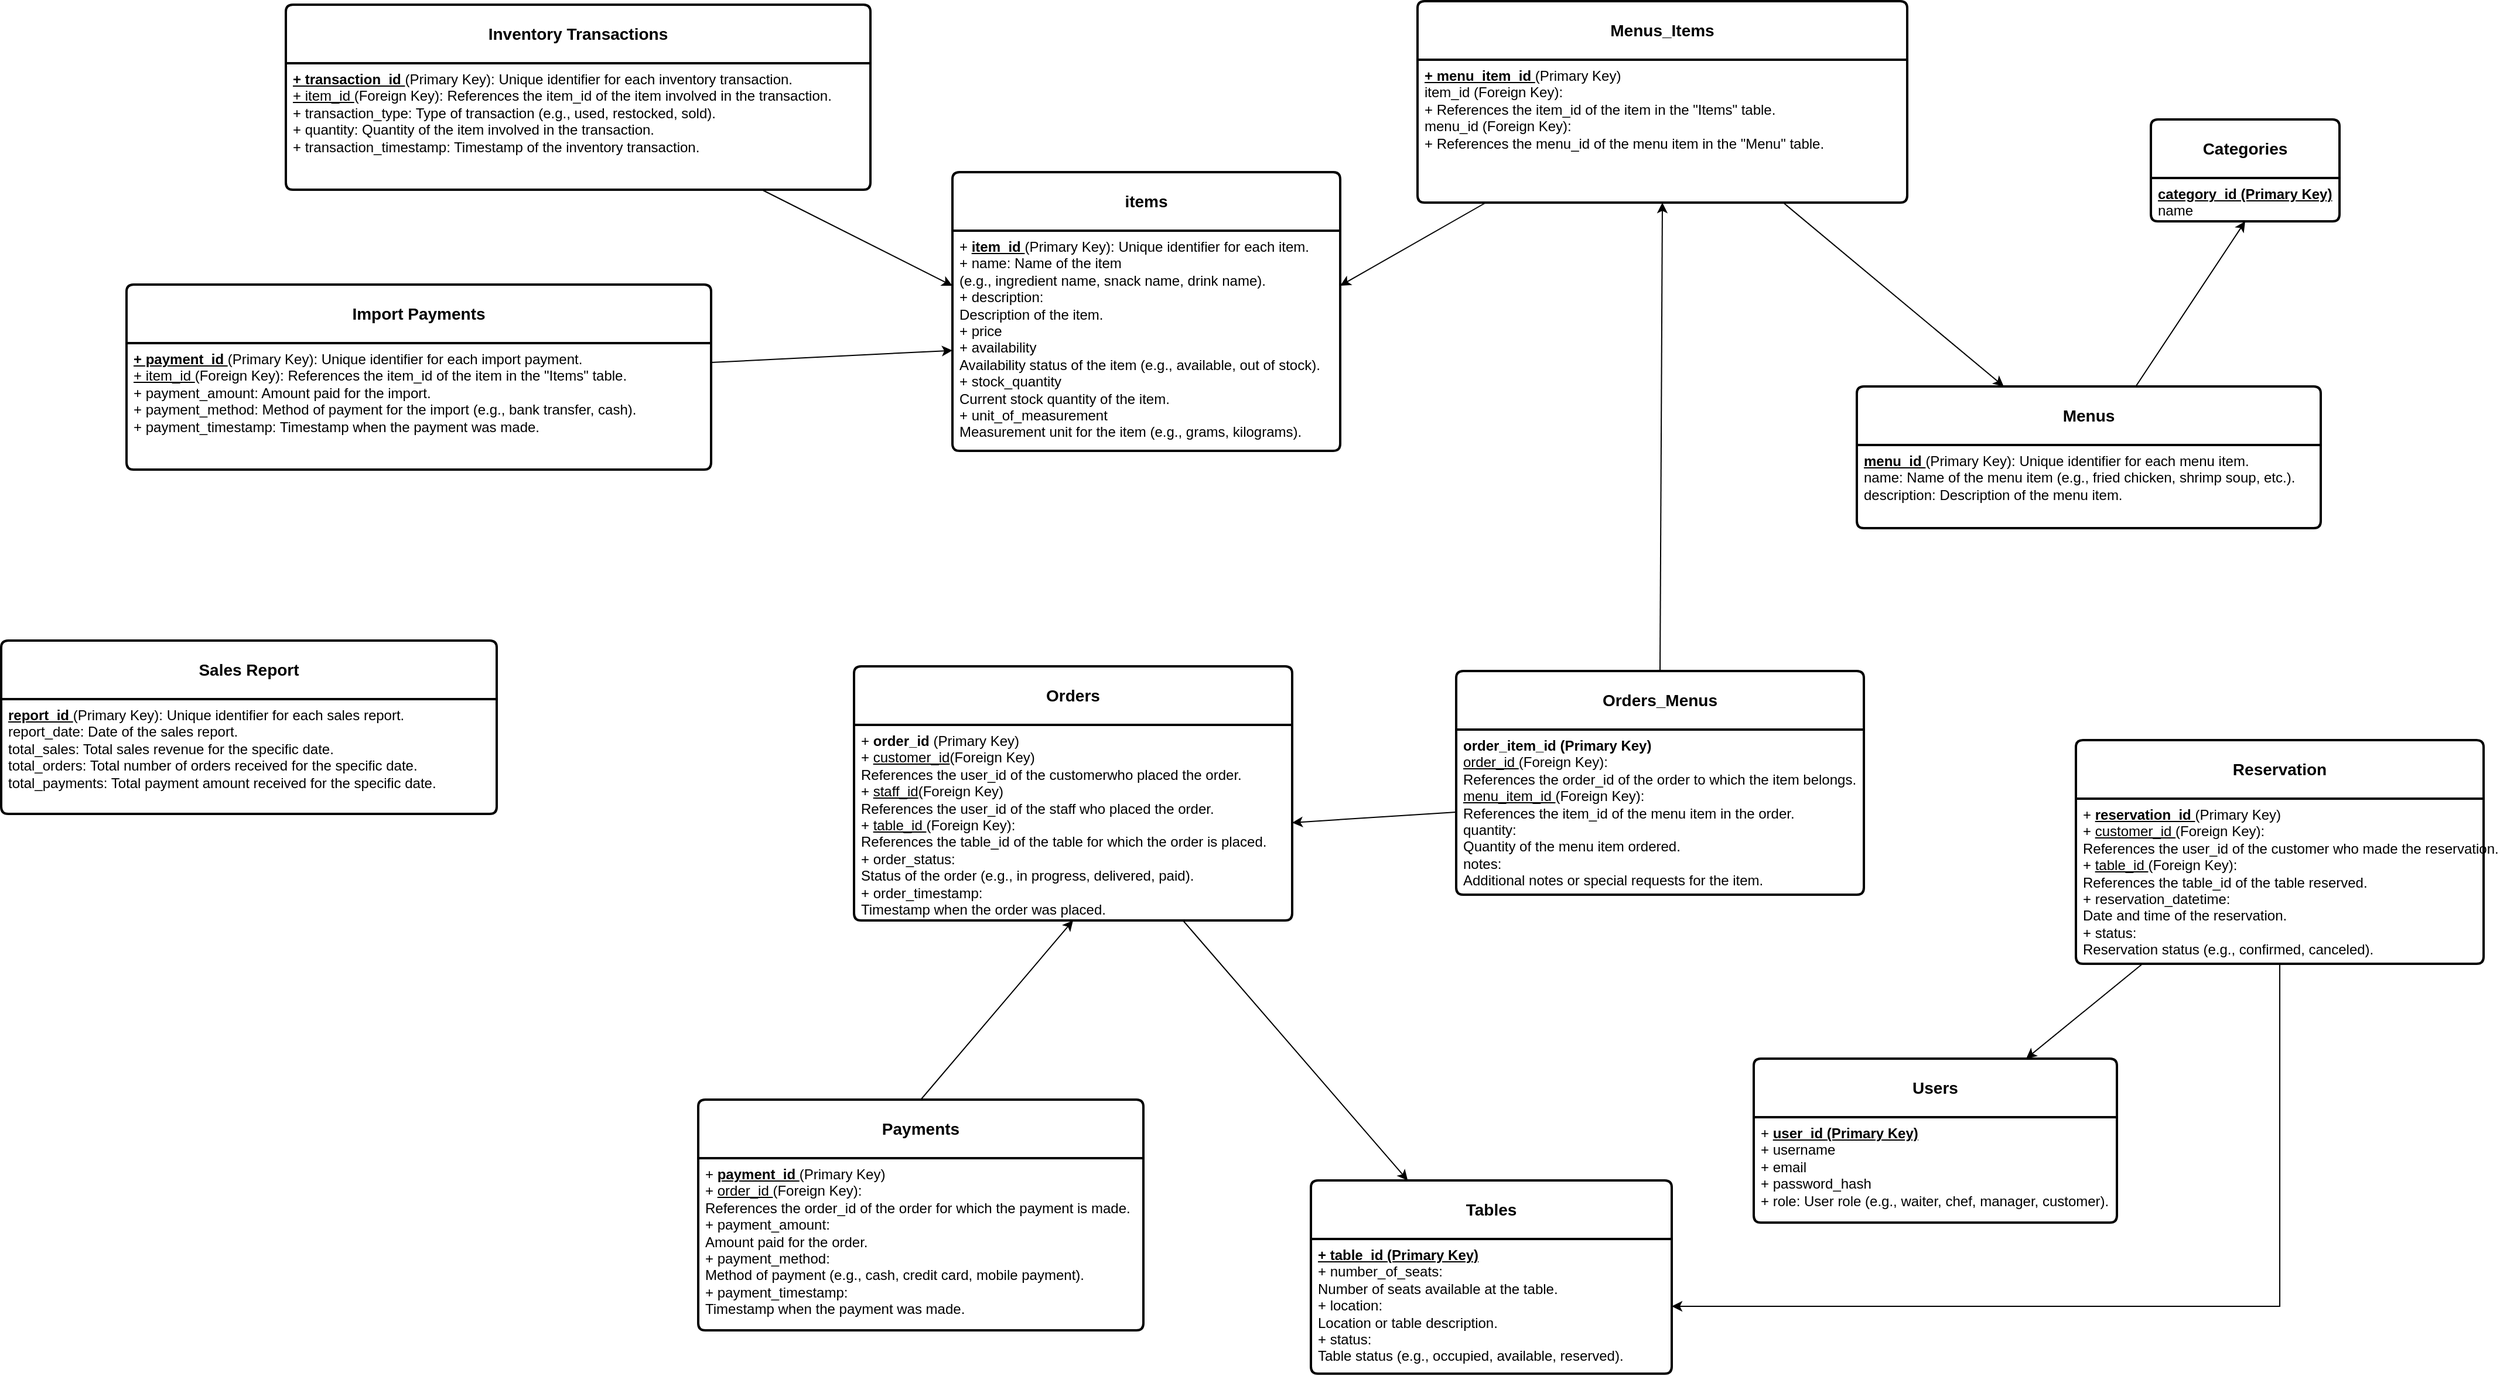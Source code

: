 <mxfile version="21.6.2" type="device">
  <diagram name="Trang-1" id="iFU0MZHla55vpfrF85uT">
    <mxGraphModel dx="3563" dy="2236" grid="0" gridSize="10" guides="1" tooltips="1" connect="1" arrows="1" fold="1" page="1" pageScale="1" pageWidth="827" pageHeight="1169" math="0" shadow="0">
      <root>
        <mxCell id="0" />
        <mxCell id="1" parent="0" />
        <mxCell id="gDpafScgUw4IIOWztnrJ-9" style="rounded=0;orthogonalLoop=1;jettySize=auto;html=1;entryX=0.5;entryY=1;entryDx=0;entryDy=0;exitX=0.5;exitY=0;exitDx=0;exitDy=0;" parent="1" source="tlnyBGycdhl3UOv0Z1U2-16" target="tlnyBGycdhl3UOv0Z1U2-31" edge="1">
          <mxGeometry relative="1" as="geometry">
            <mxPoint x="347.407" y="430" as="sourcePoint" />
            <mxPoint x="356.364" y="360" as="targetPoint" />
          </mxGeometry>
        </mxCell>
        <mxCell id="tlnyBGycdhl3UOv0Z1U2-11" style="rounded=0;orthogonalLoop=1;jettySize=auto;html=1;entryX=1;entryY=0.5;entryDx=0;entryDy=0;exitX=0;exitY=0.5;exitDx=0;exitDy=0;" edge="1" parent="1" source="tlnyBGycdhl3UOv0Z1U2-17" target="tlnyBGycdhl3UOv0Z1U2-13">
          <mxGeometry relative="1" as="geometry">
            <mxPoint x="313.806" y="470" as="sourcePoint" />
          </mxGeometry>
        </mxCell>
        <mxCell id="gDpafScgUw4IIOWztnrJ-11" style="rounded=0;orthogonalLoop=1;jettySize=auto;html=1;exitX=0.5;exitY=0;exitDx=0;exitDy=0;entryX=0.5;entryY=1;entryDx=0;entryDy=0;" parent="1" source="tlnyBGycdhl3UOv0Z1U2-18" target="tlnyBGycdhl3UOv0Z1U2-13" edge="1">
          <mxGeometry relative="1" as="geometry">
            <mxPoint x="493.607" y="542" as="sourcePoint" />
            <mxPoint x="373.393" y="470" as="targetPoint" />
          </mxGeometry>
        </mxCell>
        <mxCell id="tlnyBGycdhl3UOv0Z1U2-1" value="&lt;b&gt;Users&lt;/b&gt;" style="swimlane;childLayout=stackLayout;horizontal=1;startSize=50;horizontalStack=0;rounded=1;fontSize=14;fontStyle=0;strokeWidth=2;resizeParent=0;resizeLast=1;shadow=0;dashed=0;align=center;arcSize=4;whiteSpace=wrap;html=1;" vertex="1" parent="1">
          <mxGeometry x="342" y="609" width="310" height="140" as="geometry" />
        </mxCell>
        <mxCell id="tlnyBGycdhl3UOv0Z1U2-2" value="&lt;div style=&quot;border-color: var(--border-color);&quot;&gt;+ &lt;u&gt;&lt;b&gt;user_id (Primary Key)&lt;/b&gt;&lt;/u&gt;&lt;/div&gt;&lt;div style=&quot;border-color: var(--border-color);&quot;&gt;+ username&lt;/div&gt;&lt;div style=&quot;border-color: var(--border-color);&quot;&gt;+ email&lt;/div&gt;&lt;div style=&quot;border-color: var(--border-color);&quot;&gt;+ password_hash&lt;/div&gt;&lt;div style=&quot;border-color: var(--border-color);&quot;&gt;+ role: User role (e.g., waiter, chef, manager, customer).&lt;/div&gt;" style="align=left;strokeColor=none;fillColor=none;spacingLeft=4;fontSize=12;verticalAlign=top;resizable=0;rotatable=0;part=1;html=1;" vertex="1" parent="tlnyBGycdhl3UOv0Z1U2-1">
          <mxGeometry y="50" width="310" height="90" as="geometry" />
        </mxCell>
        <mxCell id="tlnyBGycdhl3UOv0Z1U2-10" style="rounded=0;orthogonalLoop=1;jettySize=auto;html=1;entryX=0.5;entryY=1;entryDx=0;entryDy=0;" edge="1" parent="1" source="tlnyBGycdhl3UOv0Z1U2-3" target="tlnyBGycdhl3UOv0Z1U2-9">
          <mxGeometry relative="1" as="geometry" />
        </mxCell>
        <mxCell id="tlnyBGycdhl3UOv0Z1U2-3" value="&lt;b&gt;Menus&lt;/b&gt;" style="swimlane;childLayout=stackLayout;horizontal=1;startSize=50;horizontalStack=0;rounded=1;fontSize=14;fontStyle=0;strokeWidth=2;resizeParent=0;resizeLast=1;shadow=0;dashed=0;align=center;arcSize=4;whiteSpace=wrap;html=1;" vertex="1" parent="1">
          <mxGeometry x="430" y="35" width="396" height="121" as="geometry" />
        </mxCell>
        <mxCell id="tlnyBGycdhl3UOv0Z1U2-4" value="&lt;div style=&quot;border-color: var(--border-color);&quot;&gt;&lt;div style=&quot;border-color: var(--border-color);&quot;&gt;&lt;div style=&quot;border-color: var(--border-color);&quot;&gt;&lt;u&gt;&lt;b&gt;menu_id &lt;/b&gt;&lt;/u&gt;(Primary Key): Unique identifier for each menu item.&lt;/div&gt;&lt;div style=&quot;border-color: var(--border-color);&quot;&gt;name: Name of the menu item (e.g., fried chicken, shrimp soup, etc.).&lt;/div&gt;&lt;div style=&quot;border-color: var(--border-color);&quot;&gt;description: Description of the menu item.&lt;/div&gt;&lt;/div&gt;&lt;/div&gt;" style="align=left;strokeColor=none;fillColor=none;spacingLeft=4;fontSize=12;verticalAlign=top;resizable=0;rotatable=0;part=1;html=1;" vertex="1" parent="tlnyBGycdhl3UOv0Z1U2-3">
          <mxGeometry y="50" width="396" height="71" as="geometry" />
        </mxCell>
        <mxCell id="tlnyBGycdhl3UOv0Z1U2-6" value="&lt;b&gt;Tables&lt;/b&gt;" style="swimlane;childLayout=stackLayout;horizontal=1;startSize=50;horizontalStack=0;rounded=1;fontSize=14;fontStyle=0;strokeWidth=2;resizeParent=0;resizeLast=1;shadow=0;dashed=0;align=center;arcSize=4;whiteSpace=wrap;html=1;" vertex="1" parent="1">
          <mxGeometry x="-36" y="713" width="308" height="165" as="geometry" />
        </mxCell>
        <mxCell id="tlnyBGycdhl3UOv0Z1U2-7" value="&lt;div style=&quot;border-color: var(--border-color);&quot;&gt;&lt;div style=&quot;border-color: var(--border-color);&quot;&gt;&lt;span style=&quot;background-color: initial;&quot;&gt;&lt;u&gt;&lt;b&gt;+ table_id (Primary Key)&lt;/b&gt;&lt;/u&gt;&lt;/span&gt;&lt;br&gt;&lt;/div&gt;&lt;div style=&quot;border-color: var(--border-color);&quot;&gt;+ number_of_seats:&amp;nbsp;&lt;/div&gt;&lt;div style=&quot;border-color: var(--border-color);&quot;&gt;Number of seats available at the table.&lt;/div&gt;&lt;div style=&quot;border-color: var(--border-color);&quot;&gt;+ location:&amp;nbsp;&lt;/div&gt;&lt;div style=&quot;border-color: var(--border-color);&quot;&gt;Location or table description.&lt;/div&gt;&lt;div style=&quot;border-color: var(--border-color);&quot;&gt;+ status:&amp;nbsp;&lt;/div&gt;&lt;div style=&quot;border-color: var(--border-color);&quot;&gt;Table status (e.g., occupied, available, reserved).&lt;/div&gt;&lt;/div&gt;" style="align=left;strokeColor=none;fillColor=none;spacingLeft=4;fontSize=12;verticalAlign=top;resizable=0;rotatable=0;part=1;html=1;" vertex="1" parent="tlnyBGycdhl3UOv0Z1U2-6">
          <mxGeometry y="50" width="308" height="115" as="geometry" />
        </mxCell>
        <mxCell id="tlnyBGycdhl3UOv0Z1U2-8" value="&lt;b&gt;Categories&lt;/b&gt;" style="swimlane;childLayout=stackLayout;horizontal=1;startSize=50;horizontalStack=0;rounded=1;fontSize=14;fontStyle=0;strokeWidth=2;resizeParent=0;resizeLast=1;shadow=0;dashed=0;align=center;arcSize=4;whiteSpace=wrap;html=1;" vertex="1" parent="1">
          <mxGeometry x="681" y="-193" width="161" height="87" as="geometry" />
        </mxCell>
        <mxCell id="tlnyBGycdhl3UOv0Z1U2-9" value="&lt;div style=&quot;border-color: var(--border-color);&quot;&gt;&lt;div style=&quot;border-color: var(--border-color);&quot;&gt;&lt;span style=&quot;background-color: initial;&quot;&gt;&lt;u&gt;&lt;b&gt;category_id (Primary Key)&lt;/b&gt;&lt;/u&gt;&lt;/span&gt;&lt;br&gt;&lt;/div&gt;&lt;div style=&quot;border-color: var(--border-color);&quot;&gt;name&lt;/div&gt;&lt;/div&gt;" style="align=left;strokeColor=none;fillColor=none;spacingLeft=4;fontSize=12;verticalAlign=top;resizable=0;rotatable=0;part=1;html=1;" vertex="1" parent="tlnyBGycdhl3UOv0Z1U2-8">
          <mxGeometry y="50" width="161" height="37" as="geometry" />
        </mxCell>
        <mxCell id="tlnyBGycdhl3UOv0Z1U2-27" style="rounded=0;orthogonalLoop=1;jettySize=auto;html=1;" edge="1" parent="1" source="tlnyBGycdhl3UOv0Z1U2-12" target="tlnyBGycdhl3UOv0Z1U2-6">
          <mxGeometry relative="1" as="geometry" />
        </mxCell>
        <mxCell id="tlnyBGycdhl3UOv0Z1U2-12" value="&lt;b&gt;Orders&lt;/b&gt;" style="swimlane;childLayout=stackLayout;horizontal=1;startSize=50;horizontalStack=0;rounded=1;fontSize=14;fontStyle=0;strokeWidth=2;resizeParent=0;resizeLast=1;shadow=0;dashed=0;align=center;arcSize=4;whiteSpace=wrap;html=1;" vertex="1" parent="1">
          <mxGeometry x="-426" y="274" width="374" height="217" as="geometry" />
        </mxCell>
        <mxCell id="tlnyBGycdhl3UOv0Z1U2-13" value="&lt;div style=&quot;border-color: var(--border-color);&quot;&gt;&lt;div style=&quot;border-color: var(--border-color);&quot;&gt;&lt;div style=&quot;border-color: var(--border-color);&quot;&gt;&lt;span style=&quot;background-color: initial;&quot;&gt;+ &lt;b&gt;order_id &lt;/b&gt;(Primary Key)&lt;/span&gt;&lt;br&gt;&lt;/div&gt;&lt;div style=&quot;border-color: var(--border-color);&quot;&gt;+ &lt;u&gt;customer_id&lt;/u&gt;(Foreign Key)&lt;/div&gt;&lt;div style=&quot;border-color: var(--border-color);&quot;&gt;References the user_id of the customerwho placed the order.&lt;/div&gt;&lt;div style=&quot;border-color: var(--border-color);&quot;&gt;&lt;div style=&quot;border-color: var(--border-color);&quot;&gt;+&amp;nbsp;&lt;u style=&quot;border-color: var(--border-color);&quot;&gt;staff_id&lt;/u&gt;(Foreign Key)&lt;/div&gt;&lt;div style=&quot;border-color: var(--border-color);&quot;&gt;References the user_id of the staff who placed the order.&lt;/div&gt;&lt;/div&gt;&lt;div style=&quot;border-color: var(--border-color);&quot;&gt;+ &lt;u&gt;table_id &lt;/u&gt;(Foreign Key):&amp;nbsp;&lt;/div&gt;&lt;div style=&quot;border-color: var(--border-color);&quot;&gt;References the table_id of the table for which the order is placed.&lt;/div&gt;&lt;div style=&quot;border-color: var(--border-color);&quot;&gt;+ order_status:&amp;nbsp;&lt;/div&gt;&lt;div style=&quot;border-color: var(--border-color);&quot;&gt;Status of the order (e.g., in progress, delivered, paid).&lt;/div&gt;&lt;div style=&quot;border-color: var(--border-color);&quot;&gt;+ order_timestamp:&amp;nbsp;&lt;/div&gt;&lt;div style=&quot;border-color: var(--border-color);&quot;&gt;Timestamp when the order was placed.&lt;/div&gt;&lt;/div&gt;&lt;/div&gt;" style="align=left;strokeColor=none;fillColor=none;spacingLeft=4;fontSize=12;verticalAlign=top;resizable=0;rotatable=0;part=1;html=1;" vertex="1" parent="tlnyBGycdhl3UOv0Z1U2-12">
          <mxGeometry y="50" width="374" height="167" as="geometry" />
        </mxCell>
        <mxCell id="tlnyBGycdhl3UOv0Z1U2-16" value="&lt;b&gt;Orders_Menus&lt;/b&gt;" style="swimlane;childLayout=stackLayout;horizontal=1;startSize=50;horizontalStack=0;rounded=1;fontSize=14;fontStyle=0;strokeWidth=2;resizeParent=0;resizeLast=1;shadow=0;dashed=0;align=center;arcSize=4;whiteSpace=wrap;html=1;" vertex="1" parent="1">
          <mxGeometry x="88" y="278" width="348" height="191" as="geometry" />
        </mxCell>
        <mxCell id="tlnyBGycdhl3UOv0Z1U2-17" value="&lt;div style=&quot;border-color: var(--border-color);&quot;&gt;&lt;div style=&quot;border-color: var(--border-color);&quot;&gt;&lt;div style=&quot;border-color: var(--border-color);&quot;&gt;&lt;div style=&quot;border-color: var(--border-color);&quot;&gt;&lt;span style=&quot;background-color: initial;&quot;&gt;&lt;b&gt;order_item_id (Primary Key)&lt;/b&gt;&lt;/span&gt;&lt;br&gt;&lt;/div&gt;&lt;div style=&quot;border-color: var(--border-color);&quot;&gt;&lt;u&gt;order_id &lt;/u&gt;(Foreign Key):&amp;nbsp;&lt;/div&gt;&lt;div style=&quot;border-color: var(--border-color);&quot;&gt;References the order_id of the order to which the item belongs.&lt;/div&gt;&lt;div style=&quot;border-color: var(--border-color);&quot;&gt;&lt;u&gt;menu_item_id &lt;/u&gt;(Foreign Key):&amp;nbsp;&lt;/div&gt;&lt;div style=&quot;border-color: var(--border-color);&quot;&gt;References the item_id of the menu item in the order.&lt;/div&gt;&lt;div style=&quot;border-color: var(--border-color);&quot;&gt;quantity:&amp;nbsp;&lt;/div&gt;&lt;div style=&quot;border-color: var(--border-color);&quot;&gt;Quantity of the menu item ordered.&lt;/div&gt;&lt;div style=&quot;border-color: var(--border-color);&quot;&gt;notes:&amp;nbsp;&lt;/div&gt;&lt;div style=&quot;border-color: var(--border-color);&quot;&gt;Additional notes or special requests for the item.&lt;/div&gt;&lt;/div&gt;&lt;/div&gt;&lt;/div&gt;" style="align=left;strokeColor=none;fillColor=none;spacingLeft=4;fontSize=12;verticalAlign=top;resizable=0;rotatable=0;part=1;html=1;" vertex="1" parent="tlnyBGycdhl3UOv0Z1U2-16">
          <mxGeometry y="50" width="348" height="141" as="geometry" />
        </mxCell>
        <mxCell id="tlnyBGycdhl3UOv0Z1U2-18" value="&lt;b&gt;Payments&lt;/b&gt;" style="swimlane;childLayout=stackLayout;horizontal=1;startSize=50;horizontalStack=0;rounded=1;fontSize=14;fontStyle=0;strokeWidth=2;resizeParent=0;resizeLast=1;shadow=0;dashed=0;align=center;arcSize=4;whiteSpace=wrap;html=1;" vertex="1" parent="1">
          <mxGeometry x="-559" y="644" width="380" height="197" as="geometry" />
        </mxCell>
        <mxCell id="tlnyBGycdhl3UOv0Z1U2-19" value="&lt;div style=&quot;border-color: var(--border-color);&quot;&gt;&lt;div style=&quot;border-color: var(--border-color);&quot;&gt;&lt;div style=&quot;border-color: var(--border-color);&quot;&gt;&lt;div style=&quot;border-color: var(--border-color);&quot;&gt;&lt;div style=&quot;border-color: var(--border-color);&quot;&gt;+ &lt;u&gt;&lt;b&gt;payment_id &lt;/b&gt;&lt;/u&gt;(Primary Key)&lt;/div&gt;&lt;div style=&quot;border-color: var(--border-color);&quot;&gt;+ &lt;u&gt;order_id &lt;/u&gt;(Foreign Key):&amp;nbsp;&lt;/div&gt;&lt;div style=&quot;border-color: var(--border-color);&quot;&gt;References the order_id of the order for which the payment is made.&lt;/div&gt;&lt;div style=&quot;border-color: var(--border-color);&quot;&gt;+ payment_amount:&amp;nbsp;&lt;/div&gt;&lt;div style=&quot;border-color: var(--border-color);&quot;&gt;Amount paid for the order.&lt;/div&gt;&lt;div style=&quot;border-color: var(--border-color);&quot;&gt;+ payment_method:&amp;nbsp;&lt;/div&gt;&lt;div style=&quot;border-color: var(--border-color);&quot;&gt;Method of payment (e.g., cash, credit card, mobile payment).&lt;/div&gt;&lt;div style=&quot;border-color: var(--border-color);&quot;&gt;+ payment_timestamp:&amp;nbsp;&lt;/div&gt;&lt;div style=&quot;border-color: var(--border-color);&quot;&gt;Timestamp when the payment was made.&lt;/div&gt;&lt;/div&gt;&lt;/div&gt;&lt;/div&gt;&lt;/div&gt;" style="align=left;strokeColor=none;fillColor=none;spacingLeft=4;fontSize=12;verticalAlign=top;resizable=0;rotatable=0;part=1;html=1;rounded=0;" vertex="1" parent="tlnyBGycdhl3UOv0Z1U2-18">
          <mxGeometry y="50" width="380" height="147" as="geometry" />
        </mxCell>
        <mxCell id="tlnyBGycdhl3UOv0Z1U2-24" style="rounded=0;orthogonalLoop=1;jettySize=auto;html=1;entryX=0.75;entryY=0;entryDx=0;entryDy=0;" edge="1" parent="1" source="tlnyBGycdhl3UOv0Z1U2-20" target="tlnyBGycdhl3UOv0Z1U2-1">
          <mxGeometry relative="1" as="geometry" />
        </mxCell>
        <mxCell id="tlnyBGycdhl3UOv0Z1U2-25" style="edgeStyle=orthogonalEdgeStyle;rounded=0;orthogonalLoop=1;jettySize=auto;html=1;entryX=1;entryY=0.5;entryDx=0;entryDy=0;exitX=0.5;exitY=1;exitDx=0;exitDy=0;" edge="1" parent="1" source="tlnyBGycdhl3UOv0Z1U2-21" target="tlnyBGycdhl3UOv0Z1U2-7">
          <mxGeometry relative="1" as="geometry" />
        </mxCell>
        <mxCell id="tlnyBGycdhl3UOv0Z1U2-20" value="&lt;b&gt;Reservation&lt;/b&gt;" style="swimlane;childLayout=stackLayout;horizontal=1;startSize=50;horizontalStack=0;rounded=1;fontSize=14;fontStyle=0;strokeWidth=2;resizeParent=0;resizeLast=1;shadow=0;dashed=0;align=center;arcSize=4;whiteSpace=wrap;html=1;" vertex="1" parent="1">
          <mxGeometry x="617" y="337" width="348" height="191" as="geometry" />
        </mxCell>
        <mxCell id="tlnyBGycdhl3UOv0Z1U2-21" value="&lt;div style=&quot;border-color: var(--border-color);&quot;&gt;&lt;div style=&quot;border-color: var(--border-color);&quot;&gt;&lt;div style=&quot;border-color: var(--border-color);&quot;&gt;&lt;div style=&quot;border-color: var(--border-color);&quot;&gt;&lt;div style=&quot;border-color: var(--border-color);&quot;&gt;+ &lt;u&gt;&lt;b&gt;reservation_id &lt;/b&gt;&lt;/u&gt;(Primary Key)&lt;/div&gt;&lt;div style=&quot;border-color: var(--border-color);&quot;&gt;+ &lt;u&gt;customer_id &lt;/u&gt;(Foreign Key):&amp;nbsp;&lt;/div&gt;&lt;div style=&quot;border-color: var(--border-color);&quot;&gt;References the user_id of the customer who made the reservation.&lt;/div&gt;&lt;div style=&quot;border-color: var(--border-color);&quot;&gt;+ &lt;u&gt;table_id &lt;/u&gt;(Foreign Key):&amp;nbsp;&lt;/div&gt;&lt;div style=&quot;border-color: var(--border-color);&quot;&gt;References the table_id of the table reserved.&lt;/div&gt;&lt;div style=&quot;border-color: var(--border-color);&quot;&gt;+ reservation_datetime:&amp;nbsp;&lt;/div&gt;&lt;div style=&quot;border-color: var(--border-color);&quot;&gt;Date and time of the reservation.&lt;/div&gt;&lt;div style=&quot;border-color: var(--border-color);&quot;&gt;+ status:&amp;nbsp;&lt;/div&gt;&lt;div style=&quot;border-color: var(--border-color);&quot;&gt;Reservation status (e.g., confirmed, canceled).&lt;/div&gt;&lt;/div&gt;&lt;/div&gt;&lt;/div&gt;&lt;/div&gt;" style="align=left;strokeColor=none;fillColor=none;spacingLeft=4;fontSize=12;verticalAlign=top;resizable=0;rotatable=0;part=1;html=1;" vertex="1" parent="tlnyBGycdhl3UOv0Z1U2-20">
          <mxGeometry y="50" width="348" height="141" as="geometry" />
        </mxCell>
        <mxCell id="tlnyBGycdhl3UOv0Z1U2-28" value="&lt;b&gt;items&lt;/b&gt;" style="swimlane;childLayout=stackLayout;horizontal=1;startSize=50;horizontalStack=0;rounded=1;fontSize=14;fontStyle=0;strokeWidth=2;resizeParent=0;resizeLast=1;shadow=0;dashed=0;align=center;arcSize=4;whiteSpace=wrap;html=1;" vertex="1" parent="1">
          <mxGeometry x="-342" y="-148" width="331" height="238" as="geometry" />
        </mxCell>
        <mxCell id="tlnyBGycdhl3UOv0Z1U2-29" value="&lt;div style=&quot;border-color: var(--border-color);&quot;&gt;&lt;div style=&quot;border-color: var(--border-color);&quot;&gt;&lt;div style=&quot;border-color: var(--border-color);&quot;&gt;+ &lt;u&gt;&lt;b&gt;item_id &lt;/b&gt;&lt;/u&gt;(Primary Key): Unique identifier for each item.&lt;/div&gt;&lt;div style=&quot;border-color: var(--border-color);&quot;&gt;+ name: Name of the item&amp;nbsp;&lt;/div&gt;&lt;div style=&quot;border-color: var(--border-color);&quot;&gt;(e.g., ingredient name, snack name, drink name).&lt;/div&gt;&lt;div style=&quot;border-color: var(--border-color);&quot;&gt;+ description:&amp;nbsp;&lt;/div&gt;&lt;div style=&quot;border-color: var(--border-color);&quot;&gt;Description of the item.&lt;/div&gt;&lt;div style=&quot;border-color: var(--border-color);&quot;&gt;+ price&lt;/div&gt;&lt;div style=&quot;border-color: var(--border-color);&quot;&gt;+ availability&lt;/div&gt;&lt;div style=&quot;border-color: var(--border-color);&quot;&gt;Availability status of the item (e.g., available, out of stock).&lt;/div&gt;&lt;div style=&quot;border-color: var(--border-color);&quot;&gt;+ stock_quantity&lt;/div&gt;&lt;div style=&quot;border-color: var(--border-color);&quot;&gt;Current stock quantity of the item.&lt;/div&gt;&lt;div style=&quot;border-color: var(--border-color);&quot;&gt;+ unit_of_measurement&lt;/div&gt;&lt;div style=&quot;border-color: var(--border-color);&quot;&gt;Measurement unit for the item (e.g., grams, kilograms).&lt;/div&gt;&lt;/div&gt;&lt;/div&gt;" style="align=left;strokeColor=none;fillColor=none;spacingLeft=4;fontSize=12;verticalAlign=top;resizable=0;rotatable=0;part=1;html=1;" vertex="1" parent="tlnyBGycdhl3UOv0Z1U2-28">
          <mxGeometry y="50" width="331" height="188" as="geometry" />
        </mxCell>
        <mxCell id="tlnyBGycdhl3UOv0Z1U2-32" style="rounded=0;orthogonalLoop=1;jettySize=auto;html=1;entryX=1;entryY=0.25;entryDx=0;entryDy=0;" edge="1" parent="1" source="tlnyBGycdhl3UOv0Z1U2-30" target="tlnyBGycdhl3UOv0Z1U2-29">
          <mxGeometry relative="1" as="geometry" />
        </mxCell>
        <mxCell id="tlnyBGycdhl3UOv0Z1U2-33" style="rounded=0;orthogonalLoop=1;jettySize=auto;html=1;" edge="1" parent="1" source="tlnyBGycdhl3UOv0Z1U2-30" target="tlnyBGycdhl3UOv0Z1U2-3">
          <mxGeometry relative="1" as="geometry" />
        </mxCell>
        <mxCell id="tlnyBGycdhl3UOv0Z1U2-30" value="&lt;b&gt;Menus_Items&lt;/b&gt;" style="swimlane;childLayout=stackLayout;horizontal=1;startSize=50;horizontalStack=0;rounded=1;fontSize=14;fontStyle=0;strokeWidth=2;resizeParent=0;resizeLast=1;shadow=0;dashed=0;align=center;arcSize=4;whiteSpace=wrap;html=1;" vertex="1" parent="1">
          <mxGeometry x="55" y="-294" width="418" height="172" as="geometry" />
        </mxCell>
        <mxCell id="tlnyBGycdhl3UOv0Z1U2-31" value="&lt;div style=&quot;border-color: var(--border-color);&quot;&gt;&lt;div style=&quot;border-color: var(--border-color);&quot;&gt;&lt;div style=&quot;border-color: var(--border-color);&quot;&gt;&lt;div style=&quot;border-color: var(--border-color);&quot;&gt;&lt;u&gt;&lt;b&gt;+ menu_item_id &lt;/b&gt;&lt;/u&gt;(Primary Key)&lt;/div&gt;&lt;div style=&quot;border-color: var(--border-color);&quot;&gt;item_id (Foreign Key):&amp;nbsp;&lt;/div&gt;&lt;div style=&quot;border-color: var(--border-color);&quot;&gt;+ References the item_id of the item in the &quot;Items&quot; table.&lt;/div&gt;&lt;div style=&quot;border-color: var(--border-color);&quot;&gt;menu_id (Foreign Key):&amp;nbsp;&lt;/div&gt;&lt;div style=&quot;border-color: var(--border-color);&quot;&gt;+ References the menu_id of the menu item in the &quot;Menu&quot; table.&lt;/div&gt;&lt;/div&gt;&lt;/div&gt;&lt;/div&gt;" style="align=left;strokeColor=none;fillColor=none;spacingLeft=4;fontSize=12;verticalAlign=top;resizable=0;rotatable=0;part=1;html=1;" vertex="1" parent="tlnyBGycdhl3UOv0Z1U2-30">
          <mxGeometry y="50" width="418" height="122" as="geometry" />
        </mxCell>
        <mxCell id="tlnyBGycdhl3UOv0Z1U2-42" style="rounded=0;orthogonalLoop=1;jettySize=auto;html=1;entryX=0;entryY=0.25;entryDx=0;entryDy=0;" edge="1" parent="1" source="tlnyBGycdhl3UOv0Z1U2-35" target="tlnyBGycdhl3UOv0Z1U2-29">
          <mxGeometry relative="1" as="geometry" />
        </mxCell>
        <mxCell id="tlnyBGycdhl3UOv0Z1U2-35" value="&lt;b&gt;Inventory&amp;nbsp;Transactions &lt;/b&gt;" style="swimlane;childLayout=stackLayout;horizontal=1;startSize=50;horizontalStack=0;rounded=1;fontSize=14;fontStyle=0;strokeWidth=2;resizeParent=0;resizeLast=1;shadow=0;dashed=0;align=center;arcSize=4;whiteSpace=wrap;html=1;" vertex="1" parent="1">
          <mxGeometry x="-911" y="-291" width="499" height="158" as="geometry" />
        </mxCell>
        <mxCell id="tlnyBGycdhl3UOv0Z1U2-36" value="&lt;div style=&quot;border-color: var(--border-color);&quot;&gt;&lt;div style=&quot;border-color: var(--border-color);&quot;&gt;&lt;div style=&quot;border-color: var(--border-color);&quot;&gt;&lt;div style=&quot;border-color: var(--border-color);&quot;&gt;&lt;div style=&quot;border-color: var(--border-color);&quot;&gt;&lt;u&gt;&lt;b&gt;+ transaction_id &lt;/b&gt;&lt;/u&gt;(Primary Key): Unique identifier for each inventory transaction.&lt;/div&gt;&lt;div style=&quot;border-color: var(--border-color);&quot;&gt;&lt;u&gt;+ item_id &lt;/u&gt;(Foreign Key): References the item_id of the item involved in the transaction.&lt;/div&gt;&lt;div style=&quot;border-color: var(--border-color);&quot;&gt;+ transaction_type: Type of transaction (e.g., used, restocked, sold).&lt;/div&gt;&lt;div style=&quot;border-color: var(--border-color);&quot;&gt;+ quantity: Quantity of the item involved in the transaction.&lt;/div&gt;&lt;div style=&quot;border-color: var(--border-color);&quot;&gt;+ transaction_timestamp: Timestamp of the inventory transaction.&lt;/div&gt;&lt;/div&gt;&lt;/div&gt;&lt;/div&gt;&lt;/div&gt;" style="align=left;strokeColor=none;fillColor=none;spacingLeft=4;fontSize=12;verticalAlign=top;resizable=0;rotatable=0;part=1;html=1;" vertex="1" parent="tlnyBGycdhl3UOv0Z1U2-35">
          <mxGeometry y="50" width="499" height="108" as="geometry" />
        </mxCell>
        <mxCell id="tlnyBGycdhl3UOv0Z1U2-37" value="&lt;b&gt;Sales Report&lt;/b&gt;" style="swimlane;childLayout=stackLayout;horizontal=1;startSize=50;horizontalStack=0;rounded=1;fontSize=14;fontStyle=0;strokeWidth=2;resizeParent=0;resizeLast=1;shadow=0;dashed=0;align=center;arcSize=4;whiteSpace=wrap;html=1;" vertex="1" parent="1">
          <mxGeometry x="-1154" y="252" width="423" height="148" as="geometry" />
        </mxCell>
        <mxCell id="tlnyBGycdhl3UOv0Z1U2-38" value="&lt;div style=&quot;border-color: var(--border-color);&quot;&gt;&lt;div style=&quot;border-color: var(--border-color);&quot;&gt;&lt;div style=&quot;border-color: var(--border-color);&quot;&gt;&lt;div style=&quot;border-color: var(--border-color);&quot;&gt;&lt;div style=&quot;border-color: var(--border-color);&quot;&gt;&lt;u&gt;&lt;b&gt;report_id &lt;/b&gt;&lt;/u&gt;(Primary Key): Unique identifier for each sales report.&lt;/div&gt;&lt;div style=&quot;border-color: var(--border-color);&quot;&gt;report_date: Date of the sales report.&lt;/div&gt;&lt;div style=&quot;border-color: var(--border-color);&quot;&gt;total_sales: Total sales revenue for the specific date.&lt;/div&gt;&lt;div style=&quot;border-color: var(--border-color);&quot;&gt;total_orders: Total number of orders received for the specific date.&lt;/div&gt;&lt;div style=&quot;border-color: var(--border-color);&quot;&gt;total_payments: Total payment amount received for the specific date.&lt;/div&gt;&lt;/div&gt;&lt;/div&gt;&lt;/div&gt;&lt;/div&gt;" style="align=left;strokeColor=none;fillColor=none;spacingLeft=4;fontSize=12;verticalAlign=top;resizable=0;rotatable=0;part=1;html=1;" vertex="1" parent="tlnyBGycdhl3UOv0Z1U2-37">
          <mxGeometry y="50" width="423" height="98" as="geometry" />
        </mxCell>
        <mxCell id="tlnyBGycdhl3UOv0Z1U2-43" style="rounded=0;orthogonalLoop=1;jettySize=auto;html=1;" edge="1" parent="1" source="tlnyBGycdhl3UOv0Z1U2-40" target="tlnyBGycdhl3UOv0Z1U2-29">
          <mxGeometry relative="1" as="geometry" />
        </mxCell>
        <mxCell id="tlnyBGycdhl3UOv0Z1U2-40" value="&lt;b&gt;Import Payments&lt;/b&gt;" style="swimlane;childLayout=stackLayout;horizontal=1;startSize=50;horizontalStack=0;rounded=1;fontSize=14;fontStyle=0;strokeWidth=2;resizeParent=0;resizeLast=1;shadow=0;dashed=0;align=center;arcSize=4;whiteSpace=wrap;html=1;" vertex="1" parent="1">
          <mxGeometry x="-1047" y="-52" width="499" height="158" as="geometry" />
        </mxCell>
        <mxCell id="tlnyBGycdhl3UOv0Z1U2-41" value="&lt;div style=&quot;border-color: var(--border-color);&quot;&gt;&lt;div style=&quot;border-color: var(--border-color);&quot;&gt;&lt;div style=&quot;border-color: var(--border-color);&quot;&gt;&lt;div style=&quot;border-color: var(--border-color);&quot;&gt;&lt;div style=&quot;border-color: var(--border-color);&quot;&gt;&lt;div style=&quot;border-color: var(--border-color);&quot;&gt;&lt;b&gt;&lt;u&gt;+ payment_id &lt;/u&gt;&lt;/b&gt;(Primary Key): Unique identifier for each import payment.&lt;/div&gt;&lt;div style=&quot;border-color: var(--border-color);&quot;&gt;&lt;u&gt;+ item_id &lt;/u&gt;(Foreign Key): References the item_id of the item in the &quot;Items&quot; table.&lt;/div&gt;&lt;div style=&quot;border-color: var(--border-color);&quot;&gt;+ payment_amount: Amount paid for the import.&lt;/div&gt;&lt;div style=&quot;border-color: var(--border-color);&quot;&gt;+ payment_method: Method of payment for the import (e.g., bank transfer, cash).&lt;/div&gt;&lt;div style=&quot;border-color: var(--border-color);&quot;&gt;+ payment_timestamp: Timestamp when the payment was made.&lt;/div&gt;&lt;/div&gt;&lt;/div&gt;&lt;/div&gt;&lt;/div&gt;&lt;/div&gt;" style="align=left;strokeColor=none;fillColor=none;spacingLeft=4;fontSize=12;verticalAlign=top;resizable=0;rotatable=0;part=1;html=1;" vertex="1" parent="tlnyBGycdhl3UOv0Z1U2-40">
          <mxGeometry y="50" width="499" height="108" as="geometry" />
        </mxCell>
      </root>
    </mxGraphModel>
  </diagram>
</mxfile>
